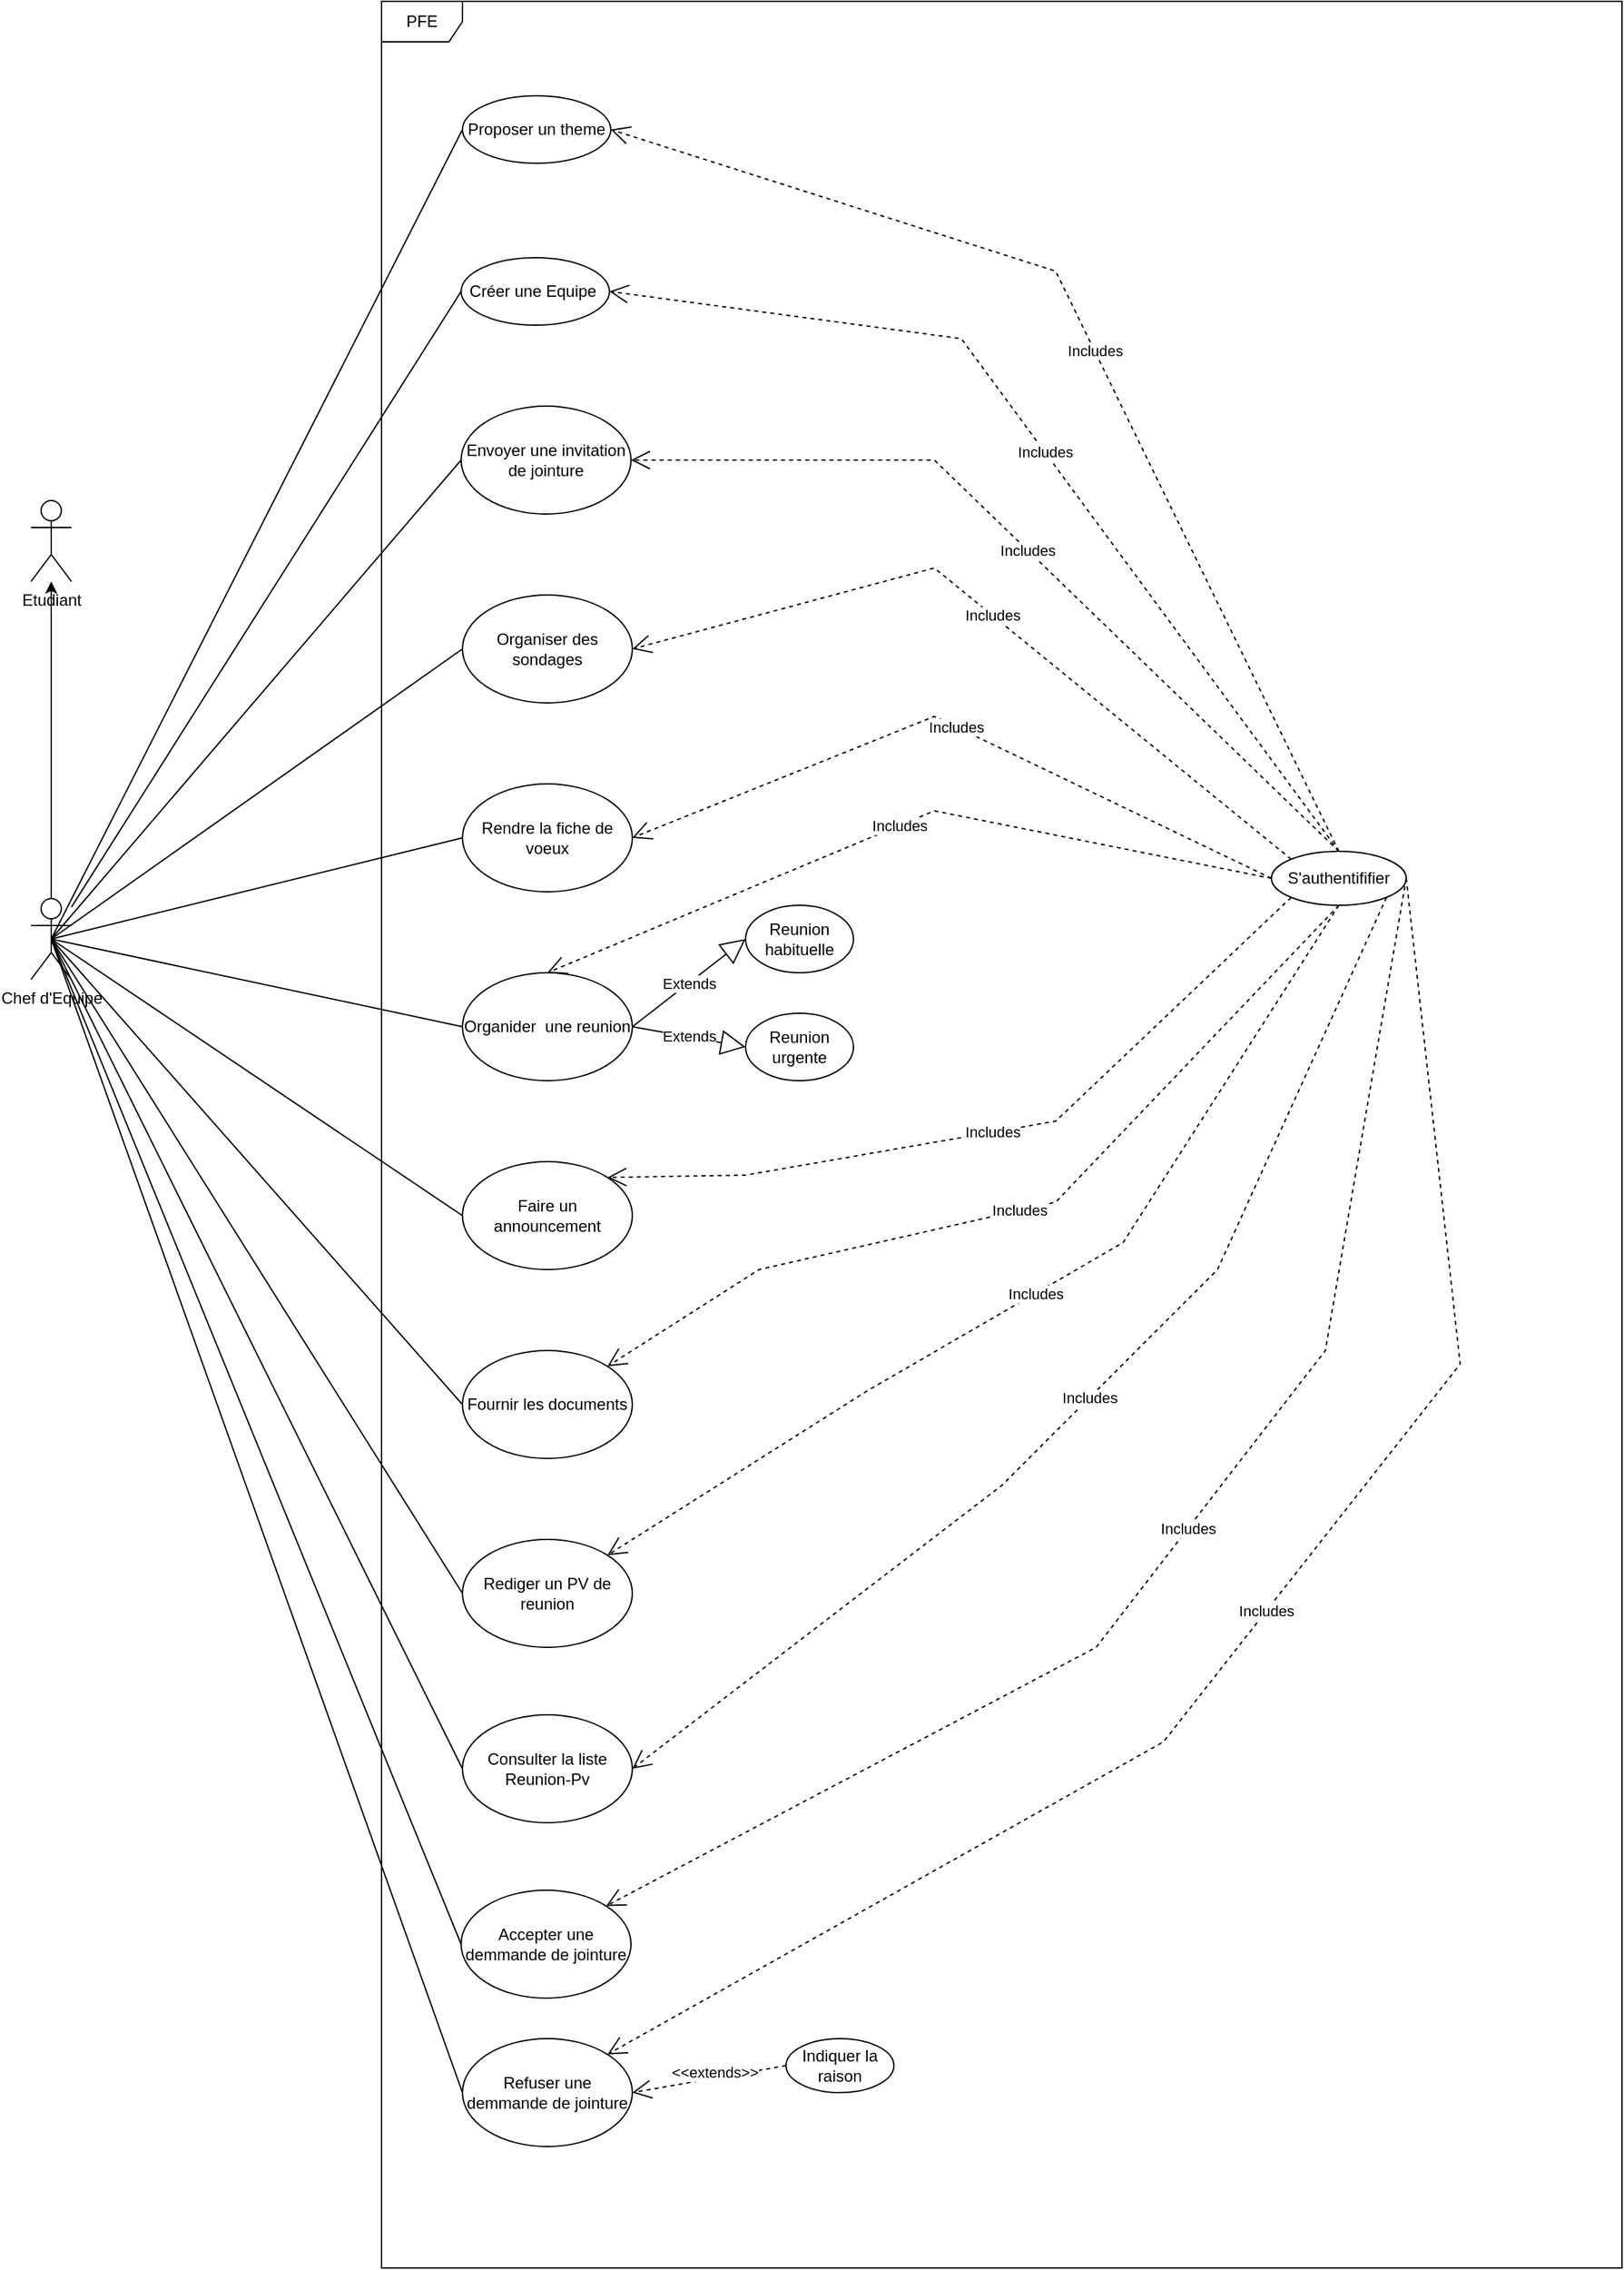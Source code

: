 <mxfile version="16.6.6" type="github">
  <diagram id="A067LKS2ry-VZMvpZOUi" name="Page-1">
    <mxGraphModel dx="992" dy="542" grid="1" gridSize="10" guides="1" tooltips="1" connect="1" arrows="1" fold="1" page="1" pageScale="1" pageWidth="827" pageHeight="1169" math="0" shadow="0">
      <root>
        <mxCell id="0" />
        <mxCell id="1" parent="0" />
        <mxCell id="kKdQHFVWe_23k0Kt-Wqn-3" value="" style="edgeStyle=orthogonalEdgeStyle;rounded=0;orthogonalLoop=1;jettySize=auto;html=1;" parent="1" source="kKdQHFVWe_23k0Kt-Wqn-1" target="kKdQHFVWe_23k0Kt-Wqn-2" edge="1">
          <mxGeometry relative="1" as="geometry" />
        </mxCell>
        <mxCell id="kKdQHFVWe_23k0Kt-Wqn-1" value="Chef d&#39;Equipe" style="shape=umlActor;verticalLabelPosition=bottom;verticalAlign=top;html=1;outlineConnect=0;" parent="1" vertex="1">
          <mxGeometry x="40" y="675" width="30" height="60" as="geometry" />
        </mxCell>
        <mxCell id="kKdQHFVWe_23k0Kt-Wqn-2" value="Etudiant&lt;br&gt;" style="shape=umlActor;verticalLabelPosition=bottom;verticalAlign=top;html=1;outlineConnect=0;" parent="1" vertex="1">
          <mxGeometry x="40" y="380" width="30" height="60" as="geometry" />
        </mxCell>
        <mxCell id="kKdQHFVWe_23k0Kt-Wqn-8" value="PFE" style="shape=umlFrame;whiteSpace=wrap;html=1;" parent="1" vertex="1">
          <mxGeometry x="300" y="10" width="920" height="1680" as="geometry" />
        </mxCell>
        <mxCell id="kKdQHFVWe_23k0Kt-Wqn-9" value="Proposer un theme" style="ellipse;whiteSpace=wrap;html=1;" parent="1" vertex="1">
          <mxGeometry x="360" y="80" width="110" height="50" as="geometry" />
        </mxCell>
        <mxCell id="kKdQHFVWe_23k0Kt-Wqn-10" value="Créer une Equipe&amp;nbsp;" style="ellipse;whiteSpace=wrap;html=1;" parent="1" vertex="1">
          <mxGeometry x="359" y="200" width="110" height="50" as="geometry" />
        </mxCell>
        <mxCell id="kKdQHFVWe_23k0Kt-Wqn-11" value="Envoyer une invitation de jointure" style="ellipse;whiteSpace=wrap;html=1;" parent="1" vertex="1">
          <mxGeometry x="359" y="310" width="126" height="80" as="geometry" />
        </mxCell>
        <mxCell id="kKdQHFVWe_23k0Kt-Wqn-12" value="Organiser des sondages" style="ellipse;whiteSpace=wrap;html=1;" parent="1" vertex="1">
          <mxGeometry x="360" y="450" width="126" height="80" as="geometry" />
        </mxCell>
        <mxCell id="kKdQHFVWe_23k0Kt-Wqn-13" value="Rendre la fiche de voeux" style="ellipse;whiteSpace=wrap;html=1;" parent="1" vertex="1">
          <mxGeometry x="360" y="590" width="126" height="80" as="geometry" />
        </mxCell>
        <mxCell id="kKdQHFVWe_23k0Kt-Wqn-14" value="Organider&amp;nbsp; une reunion" style="ellipse;whiteSpace=wrap;html=1;" parent="1" vertex="1">
          <mxGeometry x="360" y="730" width="126" height="80" as="geometry" />
        </mxCell>
        <mxCell id="kKdQHFVWe_23k0Kt-Wqn-16" value="Reunion urgente" style="ellipse;whiteSpace=wrap;html=1;" parent="1" vertex="1">
          <mxGeometry x="570" y="760" width="80" height="50" as="geometry" />
        </mxCell>
        <mxCell id="kKdQHFVWe_23k0Kt-Wqn-18" value="Extends" style="endArrow=block;endSize=16;endFill=0;html=1;rounded=0;exitX=1;exitY=0.5;exitDx=0;exitDy=0;entryX=0;entryY=0.5;entryDx=0;entryDy=0;" parent="1" source="kKdQHFVWe_23k0Kt-Wqn-14" target="kKdQHFVWe_23k0Kt-Wqn-20" edge="1">
          <mxGeometry width="160" relative="1" as="geometry">
            <mxPoint x="540" y="770" as="sourcePoint" />
            <mxPoint x="570" y="705.0" as="targetPoint" />
          </mxGeometry>
        </mxCell>
        <mxCell id="kKdQHFVWe_23k0Kt-Wqn-19" value="Extends" style="endArrow=block;endSize=16;endFill=0;html=1;rounded=0;exitX=1;exitY=0.5;exitDx=0;exitDy=0;entryX=0;entryY=0.5;entryDx=0;entryDy=0;" parent="1" source="kKdQHFVWe_23k0Kt-Wqn-14" target="kKdQHFVWe_23k0Kt-Wqn-16" edge="1">
          <mxGeometry width="160" relative="1" as="geometry">
            <mxPoint x="496.0" y="780.0" as="sourcePoint" />
            <mxPoint x="580.0" y="720.0" as="targetPoint" />
          </mxGeometry>
        </mxCell>
        <mxCell id="kKdQHFVWe_23k0Kt-Wqn-20" value="Reunion habituelle" style="ellipse;whiteSpace=wrap;html=1;" parent="1" vertex="1">
          <mxGeometry x="570" y="680" width="80" height="50" as="geometry" />
        </mxCell>
        <mxCell id="kKdQHFVWe_23k0Kt-Wqn-21" value="Faire un announcement" style="ellipse;whiteSpace=wrap;html=1;" parent="1" vertex="1">
          <mxGeometry x="360" y="870" width="126" height="80" as="geometry" />
        </mxCell>
        <mxCell id="kKdQHFVWe_23k0Kt-Wqn-22" value="Fournir les documents" style="ellipse;whiteSpace=wrap;html=1;" parent="1" vertex="1">
          <mxGeometry x="360" y="1010" width="126" height="80" as="geometry" />
        </mxCell>
        <mxCell id="kKdQHFVWe_23k0Kt-Wqn-23" value="Rediger un PV de reunion" style="ellipse;whiteSpace=wrap;html=1;" parent="1" vertex="1">
          <mxGeometry x="360" y="1150" width="126" height="80" as="geometry" />
        </mxCell>
        <mxCell id="kKdQHFVWe_23k0Kt-Wqn-26" value="Consulter la liste Reunion-Pv" style="ellipse;whiteSpace=wrap;html=1;" parent="1" vertex="1">
          <mxGeometry x="360" y="1280" width="126" height="80" as="geometry" />
        </mxCell>
        <mxCell id="kKdQHFVWe_23k0Kt-Wqn-29" value="" style="endArrow=none;html=1;rounded=0;entryX=0;entryY=0.5;entryDx=0;entryDy=0;exitX=0.5;exitY=0.5;exitDx=0;exitDy=0;exitPerimeter=0;" parent="1" source="kKdQHFVWe_23k0Kt-Wqn-1" target="kKdQHFVWe_23k0Kt-Wqn-9" edge="1">
          <mxGeometry width="50" height="50" relative="1" as="geometry">
            <mxPoint x="50" y="650" as="sourcePoint" />
            <mxPoint x="100" y="600" as="targetPoint" />
          </mxGeometry>
        </mxCell>
        <mxCell id="kKdQHFVWe_23k0Kt-Wqn-31" value="" style="endArrow=none;html=1;rounded=0;entryX=0;entryY=0.5;entryDx=0;entryDy=0;" parent="1" source="kKdQHFVWe_23k0Kt-Wqn-1" target="kKdQHFVWe_23k0Kt-Wqn-10" edge="1">
          <mxGeometry width="50" height="50" relative="1" as="geometry">
            <mxPoint x="130" y="620" as="sourcePoint" />
            <mxPoint x="180" y="570" as="targetPoint" />
          </mxGeometry>
        </mxCell>
        <mxCell id="kKdQHFVWe_23k0Kt-Wqn-33" value="" style="endArrow=none;html=1;rounded=0;entryX=0;entryY=0.5;entryDx=0;entryDy=0;exitX=0.5;exitY=0.5;exitDx=0;exitDy=0;exitPerimeter=0;" parent="1" source="kKdQHFVWe_23k0Kt-Wqn-1" target="kKdQHFVWe_23k0Kt-Wqn-11" edge="1">
          <mxGeometry width="50" height="50" relative="1" as="geometry">
            <mxPoint x="80" y="581.99" as="sourcePoint" />
            <mxPoint x="369" y="235" as="targetPoint" />
          </mxGeometry>
        </mxCell>
        <mxCell id="kKdQHFVWe_23k0Kt-Wqn-34" value="" style="endArrow=none;html=1;rounded=0;entryX=0;entryY=0.5;entryDx=0;entryDy=0;exitX=0.5;exitY=0.5;exitDx=0;exitDy=0;exitPerimeter=0;" parent="1" source="kKdQHFVWe_23k0Kt-Wqn-1" target="kKdQHFVWe_23k0Kt-Wqn-12" edge="1">
          <mxGeometry width="50" height="50" relative="1" as="geometry">
            <mxPoint x="65" y="600" as="sourcePoint" />
            <mxPoint x="369.0" y="360" as="targetPoint" />
          </mxGeometry>
        </mxCell>
        <mxCell id="kKdQHFVWe_23k0Kt-Wqn-35" value="" style="endArrow=none;html=1;rounded=0;entryX=0;entryY=0.5;entryDx=0;entryDy=0;exitX=0.5;exitY=0.5;exitDx=0;exitDy=0;exitPerimeter=0;" parent="1" source="kKdQHFVWe_23k0Kt-Wqn-1" target="kKdQHFVWe_23k0Kt-Wqn-13" edge="1">
          <mxGeometry width="50" height="50" relative="1" as="geometry">
            <mxPoint x="65" y="600" as="sourcePoint" />
            <mxPoint x="370.0" y="500" as="targetPoint" />
          </mxGeometry>
        </mxCell>
        <mxCell id="kKdQHFVWe_23k0Kt-Wqn-37" value="" style="endArrow=none;html=1;rounded=0;entryX=0;entryY=0.5;entryDx=0;entryDy=0;exitX=0.5;exitY=0.5;exitDx=0;exitDy=0;exitPerimeter=0;" parent="1" source="kKdQHFVWe_23k0Kt-Wqn-1" target="kKdQHFVWe_23k0Kt-Wqn-14" edge="1">
          <mxGeometry width="50" height="50" relative="1" as="geometry">
            <mxPoint x="65" y="600" as="sourcePoint" />
            <mxPoint x="370.0" y="640" as="targetPoint" />
          </mxGeometry>
        </mxCell>
        <mxCell id="kKdQHFVWe_23k0Kt-Wqn-38" value="" style="endArrow=none;html=1;rounded=0;entryX=0;entryY=0.5;entryDx=0;entryDy=0;exitX=0.5;exitY=0.5;exitDx=0;exitDy=0;exitPerimeter=0;" parent="1" source="kKdQHFVWe_23k0Kt-Wqn-1" target="kKdQHFVWe_23k0Kt-Wqn-21" edge="1">
          <mxGeometry width="50" height="50" relative="1" as="geometry">
            <mxPoint x="65" y="600" as="sourcePoint" />
            <mxPoint x="370.0" y="780" as="targetPoint" />
          </mxGeometry>
        </mxCell>
        <mxCell id="kKdQHFVWe_23k0Kt-Wqn-41" value="" style="endArrow=none;html=1;rounded=0;entryX=0;entryY=0.5;entryDx=0;entryDy=0;exitX=0.5;exitY=0.5;exitDx=0;exitDy=0;exitPerimeter=0;" parent="1" source="kKdQHFVWe_23k0Kt-Wqn-1" target="kKdQHFVWe_23k0Kt-Wqn-22" edge="1">
          <mxGeometry width="50" height="50" relative="1" as="geometry">
            <mxPoint x="65" y="715" as="sourcePoint" />
            <mxPoint x="370.0" y="920" as="targetPoint" />
          </mxGeometry>
        </mxCell>
        <mxCell id="kKdQHFVWe_23k0Kt-Wqn-42" value="" style="endArrow=none;html=1;rounded=0;entryX=0;entryY=0.5;entryDx=0;entryDy=0;exitX=0.5;exitY=0.5;exitDx=0;exitDy=0;exitPerimeter=0;" parent="1" source="kKdQHFVWe_23k0Kt-Wqn-1" target="kKdQHFVWe_23k0Kt-Wqn-23" edge="1">
          <mxGeometry width="50" height="50" relative="1" as="geometry">
            <mxPoint x="65" y="715" as="sourcePoint" />
            <mxPoint x="370.0" y="1060" as="targetPoint" />
          </mxGeometry>
        </mxCell>
        <mxCell id="kKdQHFVWe_23k0Kt-Wqn-43" value="" style="endArrow=none;html=1;rounded=0;entryX=0;entryY=0.5;entryDx=0;entryDy=0;exitX=0.5;exitY=0.5;exitDx=0;exitDy=0;exitPerimeter=0;" parent="1" source="kKdQHFVWe_23k0Kt-Wqn-1" target="kKdQHFVWe_23k0Kt-Wqn-26" edge="1">
          <mxGeometry width="50" height="50" relative="1" as="geometry">
            <mxPoint x="65" y="715" as="sourcePoint" />
            <mxPoint x="370.0" y="1200" as="targetPoint" />
          </mxGeometry>
        </mxCell>
        <mxCell id="kKdQHFVWe_23k0Kt-Wqn-44" value="S&#39;authentififier" style="ellipse;whiteSpace=wrap;html=1;" parent="1" vertex="1">
          <mxGeometry x="960" y="640" width="100" height="40" as="geometry" />
        </mxCell>
        <mxCell id="kKdQHFVWe_23k0Kt-Wqn-45" value="Includes" style="endArrow=open;endSize=12;dashed=1;html=1;rounded=0;exitX=0.5;exitY=0;exitDx=0;exitDy=0;entryX=1;entryY=0.5;entryDx=0;entryDy=0;" parent="1" source="kKdQHFVWe_23k0Kt-Wqn-44" target="kKdQHFVWe_23k0Kt-Wqn-9" edge="1">
          <mxGeometry width="160" relative="1" as="geometry">
            <mxPoint x="845" y="605" as="sourcePoint" />
            <mxPoint x="485.0" y="550" as="targetPoint" />
            <Array as="points">
              <mxPoint x="800" y="210" />
            </Array>
          </mxGeometry>
        </mxCell>
        <mxCell id="kKdQHFVWe_23k0Kt-Wqn-46" value="Includes" style="endArrow=open;endSize=12;dashed=1;html=1;rounded=0;exitX=0.5;exitY=0;exitDx=0;exitDy=0;entryX=1;entryY=0.5;entryDx=0;entryDy=0;" parent="1" source="kKdQHFVWe_23k0Kt-Wqn-44" target="kKdQHFVWe_23k0Kt-Wqn-10" edge="1">
          <mxGeometry width="160" relative="1" as="geometry">
            <mxPoint x="795.0" y="625" as="sourcePoint" />
            <mxPoint x="480" y="115.0" as="targetPoint" />
            <Array as="points">
              <mxPoint x="730" y="260" />
            </Array>
          </mxGeometry>
        </mxCell>
        <mxCell id="kKdQHFVWe_23k0Kt-Wqn-47" value="Includes" style="endArrow=open;endSize=12;dashed=1;html=1;rounded=0;entryX=1;entryY=0.5;entryDx=0;entryDy=0;exitX=0.5;exitY=0;exitDx=0;exitDy=0;" parent="1" source="kKdQHFVWe_23k0Kt-Wqn-44" target="kKdQHFVWe_23k0Kt-Wqn-11" edge="1">
          <mxGeometry width="160" relative="1" as="geometry">
            <mxPoint x="960" y="580" as="sourcePoint" />
            <mxPoint x="479" y="235.0" as="targetPoint" />
            <Array as="points">
              <mxPoint x="710" y="350" />
            </Array>
          </mxGeometry>
        </mxCell>
        <mxCell id="kKdQHFVWe_23k0Kt-Wqn-49" value="Includes" style="endArrow=open;endSize=12;dashed=1;html=1;rounded=0;entryX=1;entryY=0.5;entryDx=0;entryDy=0;exitX=0;exitY=0;exitDx=0;exitDy=0;" parent="1" source="kKdQHFVWe_23k0Kt-Wqn-44" target="kKdQHFVWe_23k0Kt-Wqn-12" edge="1">
          <mxGeometry width="160" relative="1" as="geometry">
            <mxPoint x="970" y="590" as="sourcePoint" />
            <mxPoint x="495.0" y="360.0" as="targetPoint" />
            <Array as="points">
              <mxPoint x="710" y="430" />
            </Array>
          </mxGeometry>
        </mxCell>
        <mxCell id="kKdQHFVWe_23k0Kt-Wqn-50" value="Includes" style="endArrow=open;endSize=12;dashed=1;html=1;rounded=0;entryX=1;entryY=0.5;entryDx=0;entryDy=0;exitX=0;exitY=0.5;exitDx=0;exitDy=0;" parent="1" source="kKdQHFVWe_23k0Kt-Wqn-44" target="kKdQHFVWe_23k0Kt-Wqn-13" edge="1">
          <mxGeometry width="160" relative="1" as="geometry">
            <mxPoint x="944.645" y="605.858" as="sourcePoint" />
            <mxPoint x="496.0" y="500" as="targetPoint" />
            <Array as="points">
              <mxPoint x="710" y="540" />
            </Array>
          </mxGeometry>
        </mxCell>
        <mxCell id="kKdQHFVWe_23k0Kt-Wqn-51" value="Includes" style="endArrow=open;endSize=12;dashed=1;html=1;rounded=0;entryX=0.5;entryY=0;entryDx=0;entryDy=0;exitX=0;exitY=0.5;exitDx=0;exitDy=0;" parent="1" source="kKdQHFVWe_23k0Kt-Wqn-44" target="kKdQHFVWe_23k0Kt-Wqn-14" edge="1">
          <mxGeometry width="160" relative="1" as="geometry">
            <mxPoint x="910" y="630" as="sourcePoint" />
            <mxPoint x="496.0" y="640" as="targetPoint" />
            <Array as="points">
              <mxPoint x="710" y="610" />
            </Array>
          </mxGeometry>
        </mxCell>
        <mxCell id="kKdQHFVWe_23k0Kt-Wqn-56" value="Includes" style="endArrow=open;endSize=12;dashed=1;html=1;rounded=0;entryX=1;entryY=0;entryDx=0;entryDy=0;exitX=0;exitY=1;exitDx=0;exitDy=0;" parent="1" source="kKdQHFVWe_23k0Kt-Wqn-44" target="kKdQHFVWe_23k0Kt-Wqn-21" edge="1">
          <mxGeometry width="160" relative="1" as="geometry">
            <mxPoint x="954.854" y="644.226" as="sourcePoint" />
            <mxPoint x="433.0" y="820.0" as="targetPoint" />
            <Array as="points">
              <mxPoint x="800" y="840" />
              <mxPoint x="570" y="880" />
            </Array>
          </mxGeometry>
        </mxCell>
        <mxCell id="kKdQHFVWe_23k0Kt-Wqn-57" value="Includes" style="endArrow=open;endSize=12;dashed=1;html=1;rounded=0;entryX=1;entryY=0;entryDx=0;entryDy=0;exitX=0.5;exitY=1;exitDx=0;exitDy=0;" parent="1" source="kKdQHFVWe_23k0Kt-Wqn-44" target="kKdQHFVWe_23k0Kt-Wqn-22" edge="1">
          <mxGeometry width="160" relative="1" as="geometry">
            <mxPoint x="984.854" y="684.226" as="sourcePoint" />
            <mxPoint x="477.317" y="891.57" as="targetPoint" />
            <Array as="points">
              <mxPoint x="800" y="900" />
              <mxPoint x="580" y="950" />
            </Array>
          </mxGeometry>
        </mxCell>
        <mxCell id="kKdQHFVWe_23k0Kt-Wqn-58" value="Includes" style="endArrow=open;endSize=12;dashed=1;html=1;rounded=0;entryX=1;entryY=0;entryDx=0;entryDy=0;exitX=0.5;exitY=1;exitDx=0;exitDy=0;" parent="1" source="kKdQHFVWe_23k0Kt-Wqn-44" target="kKdQHFVWe_23k0Kt-Wqn-23" edge="1">
          <mxGeometry width="160" relative="1" as="geometry">
            <mxPoint x="1020" y="690.0" as="sourcePoint" />
            <mxPoint x="477.317" y="1031.57" as="targetPoint" />
            <Array as="points">
              <mxPoint x="850" y="930" />
              <mxPoint x="660" y="1040" />
            </Array>
          </mxGeometry>
        </mxCell>
        <mxCell id="kKdQHFVWe_23k0Kt-Wqn-59" value="Includes" style="endArrow=open;endSize=12;dashed=1;html=1;rounded=0;entryX=1;entryY=0.5;entryDx=0;entryDy=0;exitX=1;exitY=1;exitDx=0;exitDy=0;" parent="1" source="kKdQHFVWe_23k0Kt-Wqn-44" target="kKdQHFVWe_23k0Kt-Wqn-26" edge="1">
          <mxGeometry width="160" relative="1" as="geometry">
            <mxPoint x="1020" y="690.0" as="sourcePoint" />
            <mxPoint x="477.317" y="1171.57" as="targetPoint" />
            <Array as="points">
              <mxPoint x="920" y="950" />
              <mxPoint x="760" y="1110" />
            </Array>
          </mxGeometry>
        </mxCell>
        <mxCell id="tkAfyqhqfIjrdCeZFMqN-15" value="Accepter une demmande de jointure" style="ellipse;whiteSpace=wrap;html=1;" vertex="1" parent="1">
          <mxGeometry x="359" y="1410" width="126" height="80" as="geometry" />
        </mxCell>
        <mxCell id="tkAfyqhqfIjrdCeZFMqN-16" value="Indiquer la raison" style="ellipse;whiteSpace=wrap;html=1;" vertex="1" parent="1">
          <mxGeometry x="600" y="1520" width="80" height="40" as="geometry" />
        </mxCell>
        <mxCell id="tkAfyqhqfIjrdCeZFMqN-17" value="&amp;lt;&amp;lt;extends&amp;gt;&amp;gt;" style="endArrow=open;endSize=12;dashed=1;html=1;rounded=0;entryX=1;entryY=0.5;entryDx=0;entryDy=0;exitX=0;exitY=0.5;exitDx=0;exitDy=0;" edge="1" parent="1" source="tkAfyqhqfIjrdCeZFMqN-16" target="tkAfyqhqfIjrdCeZFMqN-20">
          <mxGeometry x="-0.081" y="-4" width="160" relative="1" as="geometry">
            <mxPoint x="540" y="1490" as="sourcePoint" />
            <mxPoint x="483.454" y="1485.632" as="targetPoint" />
            <Array as="points" />
            <mxPoint as="offset" />
          </mxGeometry>
        </mxCell>
        <mxCell id="tkAfyqhqfIjrdCeZFMqN-18" value="" style="endArrow=none;html=1;rounded=0;exitX=0.5;exitY=0.5;exitDx=0;exitDy=0;exitPerimeter=0;entryX=0;entryY=0.5;entryDx=0;entryDy=0;" edge="1" parent="1" source="kKdQHFVWe_23k0Kt-Wqn-1" target="tkAfyqhqfIjrdCeZFMqN-15">
          <mxGeometry width="50" height="50" relative="1" as="geometry">
            <mxPoint x="70" y="870" as="sourcePoint" />
            <mxPoint x="120" y="820" as="targetPoint" />
          </mxGeometry>
        </mxCell>
        <mxCell id="tkAfyqhqfIjrdCeZFMqN-19" value="Includes" style="endArrow=open;endSize=12;dashed=1;html=1;rounded=0;entryX=1;entryY=0;entryDx=0;entryDy=0;exitX=1;exitY=0.5;exitDx=0;exitDy=0;" edge="1" parent="1" source="kKdQHFVWe_23k0Kt-Wqn-44" target="tkAfyqhqfIjrdCeZFMqN-15">
          <mxGeometry width="160" relative="1" as="geometry">
            <mxPoint x="1054.956" y="684.3" as="sourcePoint" />
            <mxPoint x="496.0" y="1330" as="targetPoint" />
            <Array as="points">
              <mxPoint x="1000" y="1010" />
              <mxPoint x="830" y="1230" />
            </Array>
          </mxGeometry>
        </mxCell>
        <mxCell id="tkAfyqhqfIjrdCeZFMqN-20" value="Refuser une demmande de jointure" style="ellipse;whiteSpace=wrap;html=1;" vertex="1" parent="1">
          <mxGeometry x="360" y="1520" width="126" height="80" as="geometry" />
        </mxCell>
        <mxCell id="tkAfyqhqfIjrdCeZFMqN-21" value="" style="endArrow=none;html=1;rounded=0;entryX=0.5;entryY=0.5;entryDx=0;entryDy=0;entryPerimeter=0;exitX=0;exitY=0.5;exitDx=0;exitDy=0;" edge="1" parent="1" source="tkAfyqhqfIjrdCeZFMqN-20" target="kKdQHFVWe_23k0Kt-Wqn-1">
          <mxGeometry width="50" height="50" relative="1" as="geometry">
            <mxPoint x="30" y="790" as="sourcePoint" />
            <mxPoint x="80" y="740" as="targetPoint" />
          </mxGeometry>
        </mxCell>
        <mxCell id="tkAfyqhqfIjrdCeZFMqN-22" value="Includes" style="endArrow=open;endSize=12;dashed=1;html=1;rounded=0;entryX=1;entryY=0;entryDx=0;entryDy=0;exitX=1;exitY=0.5;exitDx=0;exitDy=0;" edge="1" parent="1" source="kKdQHFVWe_23k0Kt-Wqn-44" target="tkAfyqhqfIjrdCeZFMqN-20">
          <mxGeometry width="160" relative="1" as="geometry">
            <mxPoint x="1080" y="660" as="sourcePoint" />
            <mxPoint x="476.37" y="1431.603" as="targetPoint" />
            <Array as="points">
              <mxPoint x="1100" y="1020" />
              <mxPoint x="880" y="1300" />
            </Array>
          </mxGeometry>
        </mxCell>
      </root>
    </mxGraphModel>
  </diagram>
</mxfile>
